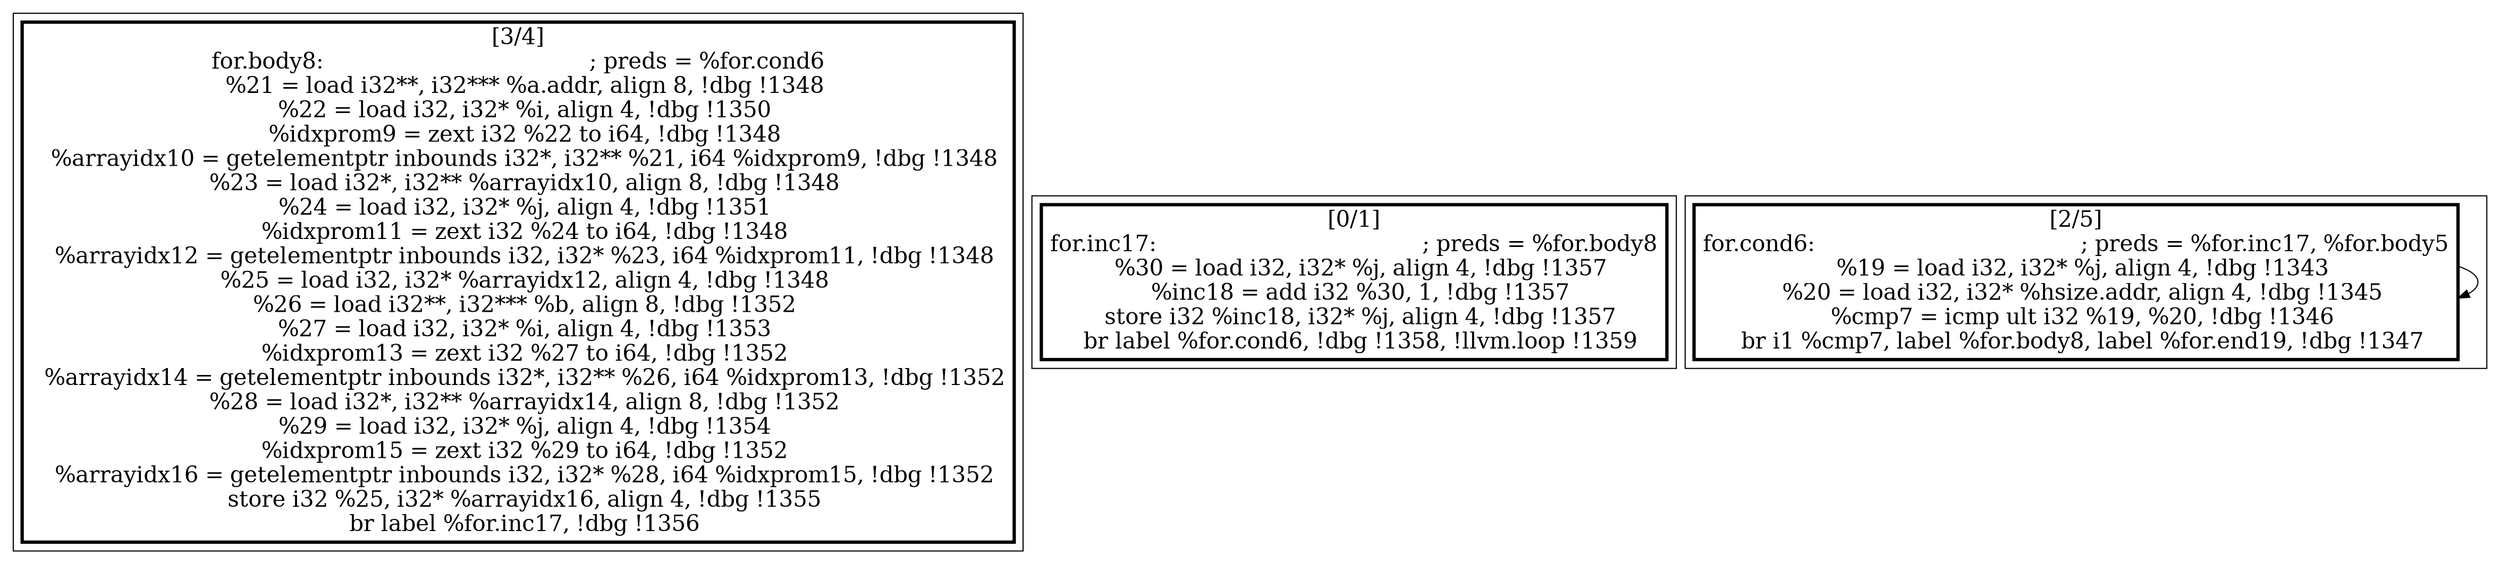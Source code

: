 
digraph G {





subgraph cluster2 {


node181 [penwidth=3.0,fontsize=20,shape=rectangle,label="[3/4]
for.body8:                                        ; preds = %for.cond6
  %21 = load i32**, i32*** %a.addr, align 8, !dbg !1348
  %22 = load i32, i32* %i, align 4, !dbg !1350
  %idxprom9 = zext i32 %22 to i64, !dbg !1348
  %arrayidx10 = getelementptr inbounds i32*, i32** %21, i64 %idxprom9, !dbg !1348
  %23 = load i32*, i32** %arrayidx10, align 8, !dbg !1348
  %24 = load i32, i32* %j, align 4, !dbg !1351
  %idxprom11 = zext i32 %24 to i64, !dbg !1348
  %arrayidx12 = getelementptr inbounds i32, i32* %23, i64 %idxprom11, !dbg !1348
  %25 = load i32, i32* %arrayidx12, align 4, !dbg !1348
  %26 = load i32**, i32*** %b, align 8, !dbg !1352
  %27 = load i32, i32* %i, align 4, !dbg !1353
  %idxprom13 = zext i32 %27 to i64, !dbg !1352
  %arrayidx14 = getelementptr inbounds i32*, i32** %26, i64 %idxprom13, !dbg !1352
  %28 = load i32*, i32** %arrayidx14, align 8, !dbg !1352
  %29 = load i32, i32* %j, align 4, !dbg !1354
  %idxprom15 = zext i32 %29 to i64, !dbg !1352
  %arrayidx16 = getelementptr inbounds i32, i32* %28, i64 %idxprom15, !dbg !1352
  store i32 %25, i32* %arrayidx16, align 4, !dbg !1355
  br label %for.inc17, !dbg !1356
" ]



}

subgraph cluster0 {


node179 [penwidth=3.0,fontsize=20,shape=rectangle,label="[0/1]
for.inc17:                                        ; preds = %for.body8
  %30 = load i32, i32* %j, align 4, !dbg !1357
  %inc18 = add i32 %30, 1, !dbg !1357
  store i32 %inc18, i32* %j, align 4, !dbg !1357
  br label %for.cond6, !dbg !1358, !llvm.loop !1359
" ]



}

subgraph cluster1 {


node180 [penwidth=3.0,fontsize=20,shape=rectangle,label="[2/5]
for.cond6:                                        ; preds = %for.inc17, %for.body5
  %19 = load i32, i32* %j, align 4, !dbg !1343
  %20 = load i32, i32* %hsize.addr, align 4, !dbg !1345
  %cmp7 = icmp ult i32 %19, %20, !dbg !1346
  br i1 %cmp7, label %for.body8, label %for.end19, !dbg !1347
" ]

node180->node180 [ ]


}

}
